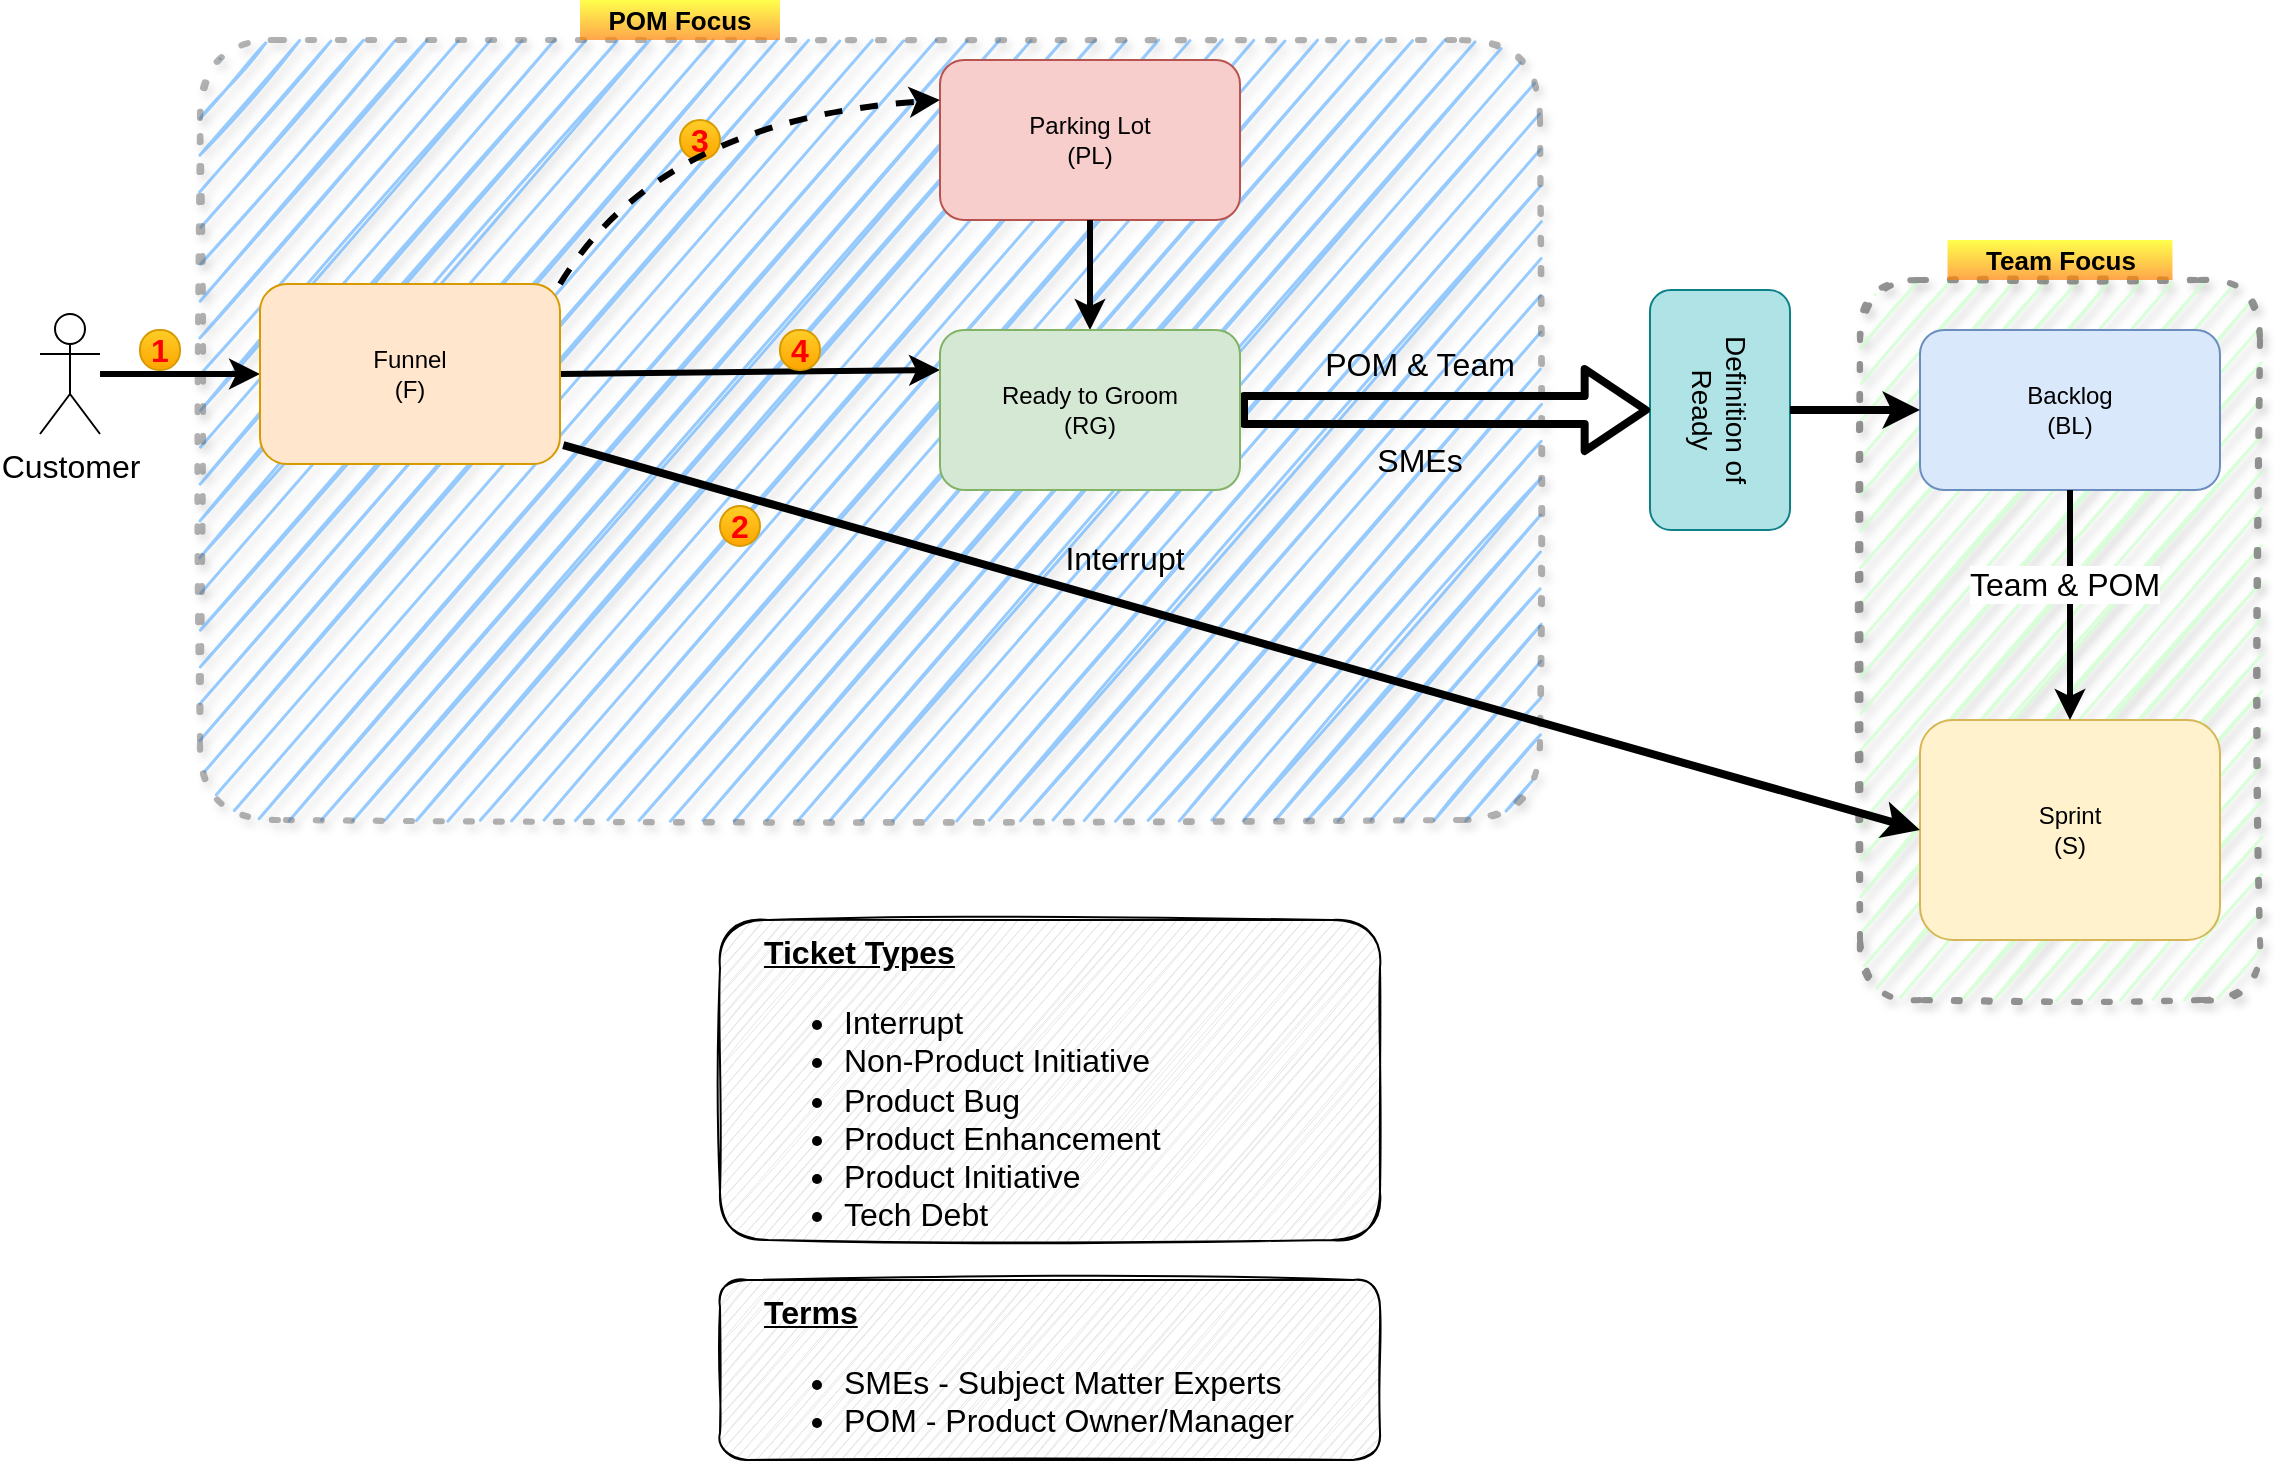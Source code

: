 <mxfile version="13.7.6" type="github">
  <diagram id="-Uzkl90RU2_1hvd23aKB" name="Page-1">
    <mxGraphModel dx="1950" dy="843" grid="1" gridSize="10" guides="1" tooltips="1" connect="1" arrows="1" fold="1" page="1" pageScale="1" pageWidth="850" pageHeight="1100" math="0" shadow="0">
      <root>
        <mxCell id="0" />
        <mxCell id="1" parent="0" />
        <mxCell id="7wn4WAuL4QtyOJo-zdiJ-19" value="" style="rounded=1;whiteSpace=wrap;html=1;fontSize=16;align=left;dashed=1;dashPattern=1 4;strokeWidth=3;strokeColor=#666666;fontColor=#333333;shadow=1;glass=0;sketch=1;opacity=70;fillColor=#CCFFCC;" parent="1" vertex="1">
          <mxGeometry x="700" y="190" width="200" height="360" as="geometry" />
        </mxCell>
        <mxCell id="7wn4WAuL4QtyOJo-zdiJ-18" value="" style="rounded=1;whiteSpace=wrap;html=1;fontSize=16;align=left;dashed=1;arcSize=10;strokeWidth=3;dashPattern=1 4;shadow=1;glass=0;sketch=1;opacity=50;strokeColor=#666666;fillColor=#3399FF;" parent="1" vertex="1">
          <mxGeometry x="-130" y="70" width="670" height="390" as="geometry" />
        </mxCell>
        <mxCell id="7wn4WAuL4QtyOJo-zdiJ-1" value="Parking Lot&lt;br&gt;(PL)" style="rounded=1;whiteSpace=wrap;html=1;fillColor=#f8cecc;strokeColor=#b85450;" parent="1" vertex="1">
          <mxGeometry x="240" y="80" width="150" height="80" as="geometry" />
        </mxCell>
        <mxCell id="7wn4WAuL4QtyOJo-zdiJ-6" value="" style="endArrow=classic;html=1;entryX=0.5;entryY=0;entryDx=0;entryDy=0;exitX=0.5;exitY=1;exitDx=0;exitDy=0;strokeWidth=3;" parent="1" source="7wn4WAuL4QtyOJo-zdiJ-1" target="7wn4WAuL4QtyOJo-zdiJ-3" edge="1">
          <mxGeometry width="50" height="50" relative="1" as="geometry">
            <mxPoint x="125" y="200" as="sourcePoint" />
            <mxPoint x="175" y="150" as="targetPoint" />
          </mxGeometry>
        </mxCell>
        <mxCell id="7wn4WAuL4QtyOJo-zdiJ-7" value="" style="endArrow=classic;html=1;entryX=0;entryY=0.25;entryDx=0;entryDy=0;strokeWidth=3;exitX=1;exitY=0.5;exitDx=0;exitDy=0;" parent="1" source="7wn4WAuL4QtyOJo-zdiJ-2" target="7wn4WAuL4QtyOJo-zdiJ-3" edge="1">
          <mxGeometry width="50" height="50" relative="1" as="geometry">
            <mxPoint x="170" y="332" as="sourcePoint" />
            <mxPoint x="194.1" y="323.76" as="targetPoint" />
          </mxGeometry>
        </mxCell>
        <mxCell id="7wn4WAuL4QtyOJo-zdiJ-8" value="Backlog&lt;br&gt;(BL)" style="rounded=1;whiteSpace=wrap;html=1;fillColor=#dae8fc;strokeColor=#6c8ebf;" parent="1" vertex="1">
          <mxGeometry x="730" y="215" width="150" height="80" as="geometry" />
        </mxCell>
        <mxCell id="7wn4WAuL4QtyOJo-zdiJ-10" value="Sprint&lt;br&gt;(S)" style="rounded=1;whiteSpace=wrap;html=1;fillColor=#fff2cc;strokeColor=#d6b656;" parent="1" vertex="1">
          <mxGeometry x="730" y="410" width="150" height="110" as="geometry" />
        </mxCell>
        <mxCell id="7wn4WAuL4QtyOJo-zdiJ-13" value="" style="endArrow=classic;html=1;exitX=0.5;exitY=1;exitDx=0;exitDy=0;strokeWidth=3;" parent="1" source="7wn4WAuL4QtyOJo-zdiJ-8" edge="1">
          <mxGeometry width="50" height="50" relative="1" as="geometry">
            <mxPoint x="804.5" y="320" as="sourcePoint" />
            <mxPoint x="805" y="410" as="targetPoint" />
          </mxGeometry>
        </mxCell>
        <mxCell id="7wn4WAuL4QtyOJo-zdiJ-14" value="Team &amp;amp; POM" style="edgeLabel;html=1;align=center;verticalAlign=middle;resizable=0;points=[];fontSize=16;" parent="7wn4WAuL4QtyOJo-zdiJ-13" vertex="1" connectable="0">
          <mxGeometry x="-0.18" y="-3" relative="1" as="geometry">
            <mxPoint as="offset" />
          </mxGeometry>
        </mxCell>
        <mxCell id="7wn4WAuL4QtyOJo-zdiJ-16" value="&lt;b&gt;&lt;u&gt;Ticket Types&lt;br&gt;&lt;/u&gt;&lt;/b&gt;&lt;ul&gt;&lt;li&gt;Interrupt&lt;/li&gt;&lt;li&gt;&lt;span&gt;Non-Product Initiative&lt;/span&gt;&lt;br&gt;&lt;/li&gt;&lt;li&gt;Product Bug&lt;/li&gt;&lt;li&gt;Product Enhancement&lt;/li&gt;&lt;li&gt;Product Initiative&lt;/li&gt;&lt;li&gt;Tech Debt&lt;br&gt;&lt;/li&gt;&lt;/ul&gt;" style="text;html=1;align=left;verticalAlign=top;whiteSpace=wrap;rounded=1;fontSize=16;strokeColor=#000000;strokeWidth=1;shadow=0;sketch=1;fillColor=#E6E6E6;spacingLeft=20;" parent="1" vertex="1">
          <mxGeometry x="130" y="510" width="330" height="160" as="geometry" />
        </mxCell>
        <mxCell id="7wn4WAuL4QtyOJo-zdiJ-20" value="POM Focus" style="text;html=1;align=center;verticalAlign=middle;whiteSpace=wrap;rounded=0;dashed=1;fontSize=13;gradientColor=#FF8000;fillColor=#FFFF00;opacity=70;fontStyle=1" parent="1" vertex="1">
          <mxGeometry x="60" y="50" width="100" height="20" as="geometry" />
        </mxCell>
        <mxCell id="7wn4WAuL4QtyOJo-zdiJ-23" value="Team Focus" style="text;html=1;align=center;verticalAlign=middle;whiteSpace=wrap;rounded=0;dashed=1;fontSize=13;gradientColor=#FF8000;fillColor=#FFFF00;opacity=70;fontStyle=1" parent="1" vertex="1">
          <mxGeometry x="743.75" y="170" width="112.5" height="20" as="geometry" />
        </mxCell>
        <mxCell id="3Ph6vXDSA6lr-be47Azb-3" value="&lt;span&gt;&lt;font style=&quot;font-size: 14px&quot;&gt;Definition of Ready&lt;/font&gt;&lt;/span&gt;" style="rounded=1;whiteSpace=wrap;html=1;fillColor=#b0e3e6;rotation=90;strokeColor=#0e8088;" vertex="1" parent="1">
          <mxGeometry x="570" y="220" width="120" height="70" as="geometry" />
        </mxCell>
        <mxCell id="3Ph6vXDSA6lr-be47Azb-12" value="" style="shape=flexArrow;endArrow=classic;html=1;strokeWidth=4;entryX=0.5;entryY=1;entryDx=0;entryDy=0;endWidth=23;endSize=8.89;width=11;exitX=1;exitY=0.5;exitDx=0;exitDy=0;" edge="1" parent="1" source="7wn4WAuL4QtyOJo-zdiJ-3" target="3Ph6vXDSA6lr-be47Azb-3">
          <mxGeometry width="50" height="50" relative="1" as="geometry">
            <mxPoint x="370" y="255" as="sourcePoint" />
            <mxPoint x="400" y="215" as="targetPoint" />
          </mxGeometry>
        </mxCell>
        <mxCell id="3Ph6vXDSA6lr-be47Azb-13" value="" style="endArrow=classic;html=1;strokeWidth=4;entryX=0;entryY=0.5;entryDx=0;entryDy=0;exitX=0.5;exitY=0;exitDx=0;exitDy=0;" edge="1" parent="1" source="3Ph6vXDSA6lr-be47Azb-3" target="7wn4WAuL4QtyOJo-zdiJ-8">
          <mxGeometry width="50" height="50" relative="1" as="geometry">
            <mxPoint x="680" y="260" as="sourcePoint" />
            <mxPoint x="710" y="210" as="targetPoint" />
          </mxGeometry>
        </mxCell>
        <mxCell id="7wn4WAuL4QtyOJo-zdiJ-3" value="Ready to Groom&lt;br&gt;(RG)" style="rounded=1;whiteSpace=wrap;html=1;fillColor=#d5e8d4;strokeColor=#82b366;" parent="1" vertex="1">
          <mxGeometry x="240" y="215" width="150" height="80" as="geometry" />
        </mxCell>
        <mxCell id="3Ph6vXDSA6lr-be47Azb-14" value="POM &amp;amp; Team" style="text;html=1;strokeColor=none;fillColor=none;align=center;verticalAlign=middle;whiteSpace=wrap;rounded=0;fontSize=16;" vertex="1" parent="1">
          <mxGeometry x="425" y="222" width="110" height="20" as="geometry" />
        </mxCell>
        <mxCell id="3Ph6vXDSA6lr-be47Azb-15" value="SMEs" style="text;html=1;strokeColor=none;fillColor=none;align=center;verticalAlign=middle;whiteSpace=wrap;rounded=0;fontSize=16;" vertex="1" parent="1">
          <mxGeometry x="425" y="270" width="110" height="20" as="geometry" />
        </mxCell>
        <mxCell id="3Ph6vXDSA6lr-be47Azb-16" value="&lt;b&gt;&lt;u&gt;Terms&lt;br&gt;&lt;/u&gt;&lt;/b&gt;&lt;ul&gt;&lt;li&gt;SMEs - Subject Matter Experts&lt;/li&gt;&lt;li&gt;POM - Product Owner/Manager&lt;/li&gt;&lt;/ul&gt;" style="text;html=1;align=left;verticalAlign=top;whiteSpace=wrap;rounded=1;fontSize=16;strokeColor=#000000;strokeWidth=1;shadow=0;sketch=1;fillColor=#E6E6E6;spacingLeft=20;" vertex="1" parent="1">
          <mxGeometry x="130" y="690" width="330" height="90" as="geometry" />
        </mxCell>
        <mxCell id="3Ph6vXDSA6lr-be47Azb-17" value="" style="endArrow=classic;html=1;strokeColor=#000000;strokeWidth=3;fontSize=16;entryX=0;entryY=0.5;entryDx=0;entryDy=0;" edge="1" parent="1" source="3Ph6vXDSA6lr-be47Azb-20" target="7wn4WAuL4QtyOJo-zdiJ-2">
          <mxGeometry width="50" height="50" relative="1" as="geometry">
            <mxPoint x="-70" y="370" as="sourcePoint" />
            <mxPoint x="20" y="370" as="targetPoint" />
          </mxGeometry>
        </mxCell>
        <mxCell id="3Ph6vXDSA6lr-be47Azb-20" value="Customer" style="shape=umlActor;verticalLabelPosition=bottom;verticalAlign=top;html=1;outlineConnect=0;rounded=1;fillColor=none;fontSize=16;" vertex="1" parent="1">
          <mxGeometry x="-210" y="207" width="30" height="60" as="geometry" />
        </mxCell>
        <mxCell id="3Ph6vXDSA6lr-be47Azb-39" value="&lt;font color=&quot;#ff0000&quot;&gt;4&lt;/font&gt;" style="text;html=1;fillColor=#ffcd28;align=center;verticalAlign=middle;whiteSpace=wrap;rounded=1;fontSize=16;fontStyle=1;strokeColor=#d79b00;gradientColor=#ffa500;fontColor=#990000;arcSize=48;" vertex="1" parent="1">
          <mxGeometry x="160" y="215" width="20" height="20" as="geometry" />
        </mxCell>
        <mxCell id="7wn4WAuL4QtyOJo-zdiJ-2" value="Funnel&lt;br&gt;(F)" style="rounded=1;whiteSpace=wrap;html=1;fillColor=#ffe6cc;strokeColor=#d79b00;verticalAlign=middle;" parent="1" vertex="1">
          <mxGeometry x="-100" y="192" width="150" height="90" as="geometry" />
        </mxCell>
        <mxCell id="3Ph6vXDSA6lr-be47Azb-45" value="&lt;font color=&quot;#ff0000&quot;&gt;1&lt;/font&gt;" style="text;html=1;fillColor=#ffcd28;align=center;verticalAlign=middle;whiteSpace=wrap;rounded=1;fontSize=16;fontStyle=1;strokeColor=#d79b00;gradientColor=#ffa500;fontColor=#990000;arcSize=48;" vertex="1" parent="1">
          <mxGeometry x="-160" y="215" width="20" height="20" as="geometry" />
        </mxCell>
        <mxCell id="3Ph6vXDSA6lr-be47Azb-46" value="&lt;font color=&quot;#ff0000&quot;&gt;3&lt;/font&gt;" style="text;html=1;fillColor=#ffcd28;align=center;verticalAlign=middle;whiteSpace=wrap;rounded=1;fontSize=16;fontStyle=1;strokeColor=#d79b00;gradientColor=#ffa500;fontColor=#990000;arcSize=50;" vertex="1" parent="1">
          <mxGeometry x="110" y="110" width="20" height="20" as="geometry" />
        </mxCell>
        <mxCell id="7wn4WAuL4QtyOJo-zdiJ-11" value="" style="endArrow=classic;html=1;entryX=0;entryY=0.5;entryDx=0;entryDy=0;exitX=1.011;exitY=0.895;exitDx=0;exitDy=0;strokeWidth=4;exitPerimeter=0;" parent="1" source="7wn4WAuL4QtyOJo-zdiJ-2" target="7wn4WAuL4QtyOJo-zdiJ-10" edge="1">
          <mxGeometry width="50" height="50" relative="1" as="geometry">
            <mxPoint x="220" y="350" as="sourcePoint" />
            <mxPoint x="290" y="330" as="targetPoint" />
          </mxGeometry>
        </mxCell>
        <mxCell id="7wn4WAuL4QtyOJo-zdiJ-12" value="Interrupt" style="edgeLabel;html=1;align=center;verticalAlign=middle;resizable=0;points=[];fontSize=16;labelBackgroundColor=none;" parent="7wn4WAuL4QtyOJo-zdiJ-11" vertex="1" connectable="0">
          <mxGeometry x="-0.18" y="-3" relative="1" as="geometry">
            <mxPoint x="2.63" y="-25.23" as="offset" />
          </mxGeometry>
        </mxCell>
        <mxCell id="3Ph6vXDSA6lr-be47Azb-36" value="&lt;font color=&quot;#ff0000&quot;&gt;2&lt;/font&gt;" style="text;html=1;fillColor=#ffcd28;align=center;verticalAlign=middle;whiteSpace=wrap;rounded=1;fontSize=16;fontStyle=1;strokeColor=#d79b00;gradientColor=#ffa500;fontColor=#990000;arcSize=50;" vertex="1" parent="1">
          <mxGeometry x="130" y="303" width="20" height="20" as="geometry" />
        </mxCell>
        <mxCell id="3Ph6vXDSA6lr-be47Azb-21" value="" style="endArrow=classic;html=1;strokeColor=#000000;strokeWidth=3;fontSize=16;entryX=0;entryY=0.25;entryDx=0;entryDy=0;curved=1;dashed=1;exitX=1;exitY=0;exitDx=0;exitDy=0;" edge="1" parent="1" source="7wn4WAuL4QtyOJo-zdiJ-2" target="7wn4WAuL4QtyOJo-zdiJ-1">
          <mxGeometry width="50" height="50" relative="1" as="geometry">
            <mxPoint x="150" y="345" as="sourcePoint" />
            <mxPoint x="200" y="295" as="targetPoint" />
            <Array as="points">
              <mxPoint x="100" y="110" />
            </Array>
          </mxGeometry>
        </mxCell>
      </root>
    </mxGraphModel>
  </diagram>
</mxfile>
